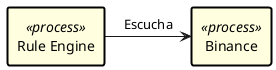 @startuml
!define RECTANGLE class
skinparam rectangle {
  BackgroundColor LightYellow
  BorderColor Black
  BorderThickness 2
  FontColor Black
}
rectangle "Rule Engine" as ProcesoA <<process>>
rectangle "Binance" as ProcesoB <<process>>

ProcesoA -right-> ProcesoB: Escucha


@enduml